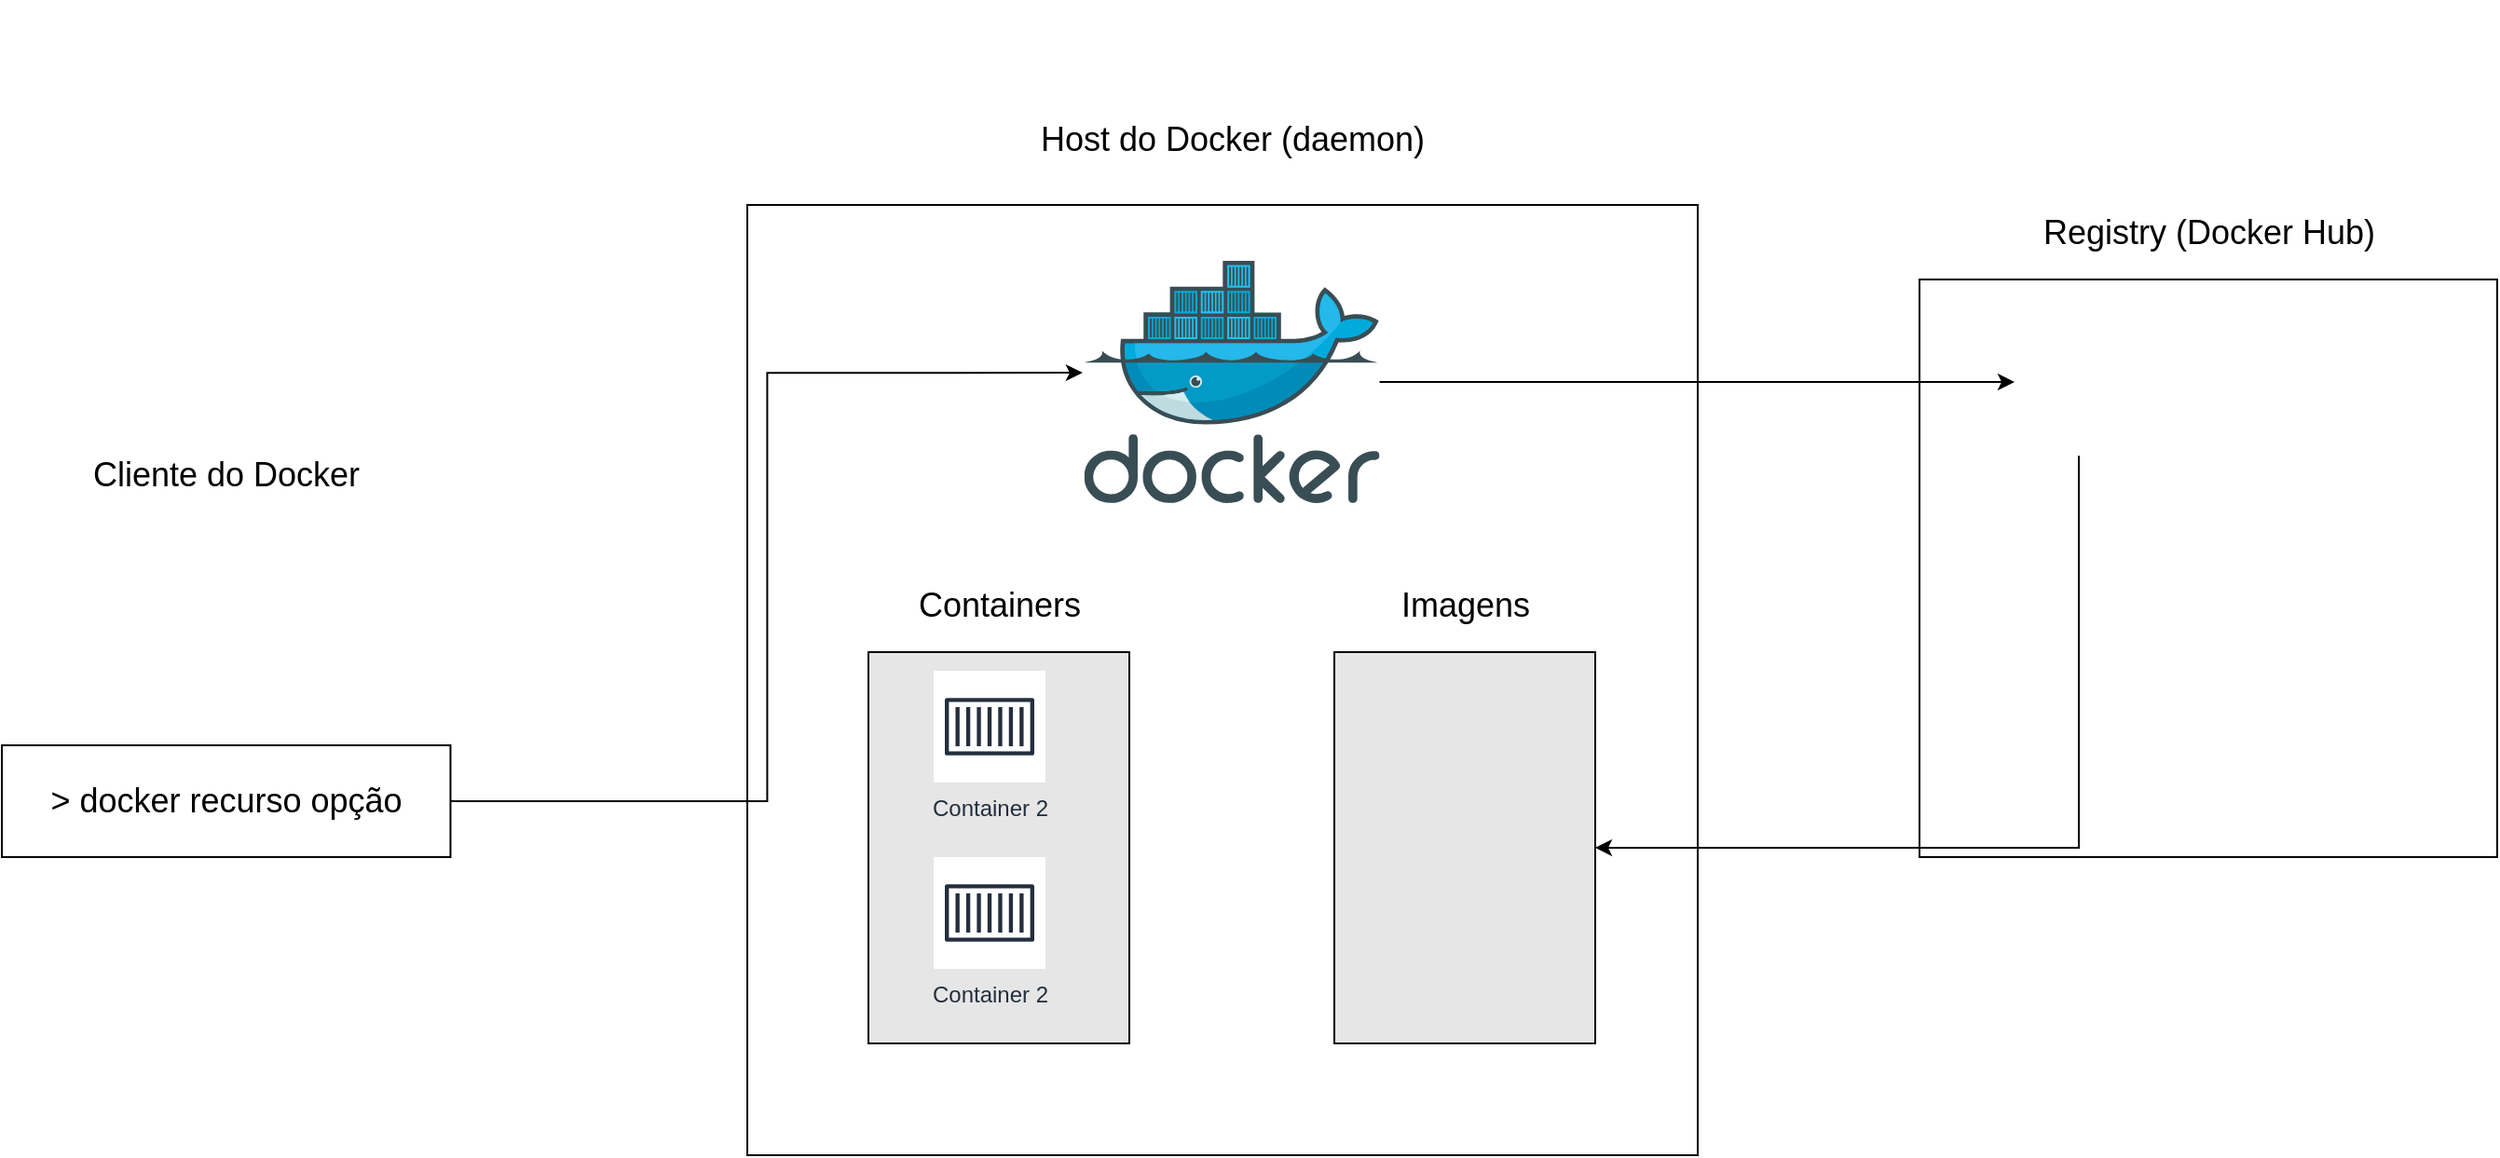 <mxfile version="16.6.6" type="github">
  <diagram id="m-0ma7tffj1yWshXnC1w" name="Page-1">
    <mxGraphModel dx="1612" dy="922" grid="1" gridSize="10" guides="1" tooltips="1" connect="1" arrows="1" fold="1" page="1" pageScale="1" pageWidth="1600" pageHeight="1200" math="0" shadow="0">
      <root>
        <mxCell id="0" />
        <mxCell id="1" parent="0" />
        <UserObject label="" link="https://logodownload.org/wp-content/uploads/2018/03/nginx-logo-1.png" id="wTWTsYv-85-dh2ohFwzL-14">
          <mxCell style="whiteSpace=wrap;html=1;aspect=fixed;fontSize=18;" vertex="1" parent="1">
            <mxGeometry x="1229" y="220" width="310" height="310" as="geometry" />
          </mxCell>
        </UserObject>
        <mxCell id="wTWTsYv-85-dh2ohFwzL-3" value="" style="whiteSpace=wrap;html=1;aspect=fixed;fontSize=18;" vertex="1" parent="1">
          <mxGeometry x="600" y="180" width="510" height="510" as="geometry" />
        </mxCell>
        <mxCell id="wTWTsYv-85-dh2ohFwzL-20" style="edgeStyle=orthogonalEdgeStyle;rounded=0;orthogonalLoop=1;jettySize=auto;html=1;fontSize=18;" edge="1" parent="1" source="wTWTsYv-85-dh2ohFwzL-1" target="wTWTsYv-85-dh2ohFwzL-17">
          <mxGeometry relative="1" as="geometry" />
        </mxCell>
        <mxCell id="wTWTsYv-85-dh2ohFwzL-1" value="" style="sketch=0;aspect=fixed;html=1;points=[];align=center;image;fontSize=12;image=img/lib/mscae/Docker.svg;" vertex="1" parent="1">
          <mxGeometry x="780.73" y="210" width="158.54" height="130" as="geometry" />
        </mxCell>
        <mxCell id="wTWTsYv-85-dh2ohFwzL-5" style="edgeStyle=orthogonalEdgeStyle;rounded=0;orthogonalLoop=1;jettySize=auto;html=1;entryX=-0.005;entryY=0.462;entryDx=0;entryDy=0;entryPerimeter=0;fontSize=18;" edge="1" parent="1" source="wTWTsYv-85-dh2ohFwzL-2" target="wTWTsYv-85-dh2ohFwzL-1">
          <mxGeometry relative="1" as="geometry" />
        </mxCell>
        <mxCell id="wTWTsYv-85-dh2ohFwzL-2" value="&lt;font style=&quot;font-size: 18px&quot;&gt;&amp;gt; docker recurso opção&lt;/font&gt;" style="rounded=0;whiteSpace=wrap;html=1;" vertex="1" parent="1">
          <mxGeometry x="200" y="470" width="240.73" height="60" as="geometry" />
        </mxCell>
        <mxCell id="wTWTsYv-85-dh2ohFwzL-4" value="" style="shape=image;html=1;verticalAlign=top;verticalLabelPosition=bottom;labelBackgroundColor=#ffffff;imageAspect=0;aspect=fixed;image=https://cdn2.iconfinder.com/data/icons/boxicons-logos/24/bxl-docker-128.png;fontSize=18;" vertex="1" parent="1">
          <mxGeometry x="256.37" y="340" width="128" height="128" as="geometry" />
        </mxCell>
        <mxCell id="wTWTsYv-85-dh2ohFwzL-6" value="Cliente do Docker" style="text;html=1;align=center;verticalAlign=middle;resizable=0;points=[];autosize=1;strokeColor=none;fillColor=none;fontSize=18;" vertex="1" parent="1">
          <mxGeometry x="240.37" y="310" width="160" height="30" as="geometry" />
        </mxCell>
        <mxCell id="wTWTsYv-85-dh2ohFwzL-7" value="Host do Docker (daemon)" style="text;html=1;align=center;verticalAlign=middle;resizable=0;points=[];autosize=1;strokeColor=none;fillColor=none;fontSize=18;" vertex="1" parent="1">
          <mxGeometry x="750" y="130" width="220" height="30" as="geometry" />
        </mxCell>
        <mxCell id="wTWTsYv-85-dh2ohFwzL-10" value="" style="rounded=0;whiteSpace=wrap;html=1;fontSize=18;fillColor=#E6E6E6;rotation=90;" vertex="1" parent="1">
          <mxGeometry x="630" y="455" width="210" height="140" as="geometry" />
        </mxCell>
        <mxCell id="wTWTsYv-85-dh2ohFwzL-11" value="" style="rounded=0;whiteSpace=wrap;html=1;fontSize=18;fillColor=#E6E6E6;rotation=90;" vertex="1" parent="1">
          <mxGeometry x="880" y="455" width="210" height="140" as="geometry" />
        </mxCell>
        <mxCell id="wTWTsYv-85-dh2ohFwzL-12" value="Containers" style="text;html=1;align=center;verticalAlign=middle;resizable=0;points=[];autosize=1;strokeColor=none;fillColor=none;fontSize=18;" vertex="1" parent="1">
          <mxGeometry x="685" y="380" width="100" height="30" as="geometry" />
        </mxCell>
        <mxCell id="wTWTsYv-85-dh2ohFwzL-13" value="Imagens" style="text;html=1;align=center;verticalAlign=middle;resizable=0;points=[];autosize=1;strokeColor=none;fillColor=none;fontSize=18;" vertex="1" parent="1">
          <mxGeometry x="945" y="380" width="80" height="30" as="geometry" />
        </mxCell>
        <mxCell id="wTWTsYv-85-dh2ohFwzL-15" value="Registry (Docker Hub)" style="text;html=1;align=center;verticalAlign=middle;resizable=0;points=[];autosize=1;strokeColor=none;fillColor=none;fontSize=18;" vertex="1" parent="1">
          <mxGeometry x="1289" y="180" width="190" height="30" as="geometry" />
        </mxCell>
        <mxCell id="wTWTsYv-85-dh2ohFwzL-16" value="" style="shape=image;html=1;verticalAlign=top;verticalLabelPosition=bottom;labelBackgroundColor=#ffffff;imageAspect=0;aspect=fixed;image=https://cdn0.iconfinder.com/data/icons/social-media-2127/48/social_media_social_media_logo_docker-128.png;fontSize=18;fillColor=#E6E6E6;" vertex="1" parent="1">
          <mxGeometry x="1329" y="70" width="128" height="128" as="geometry" />
        </mxCell>
        <mxCell id="wTWTsYv-85-dh2ohFwzL-21" style="edgeStyle=orthogonalEdgeStyle;rounded=0;orthogonalLoop=1;jettySize=auto;html=1;entryX=0.5;entryY=0;entryDx=0;entryDy=0;fontSize=18;exitX=0.5;exitY=1;exitDx=0;exitDy=0;" edge="1" parent="1" source="wTWTsYv-85-dh2ohFwzL-17" target="wTWTsYv-85-dh2ohFwzL-11">
          <mxGeometry relative="1" as="geometry" />
        </mxCell>
        <mxCell id="wTWTsYv-85-dh2ohFwzL-17" value="" style="shape=image;verticalLabelPosition=bottom;labelBackgroundColor=default;verticalAlign=top;aspect=fixed;imageAspect=0;image=https://logodownload.org/wp-content/uploads/2018/03/nginx-logo-1.png;" vertex="1" parent="1">
          <mxGeometry x="1280" y="235.4" width="69" height="79.2" as="geometry" />
        </mxCell>
        <mxCell id="wTWTsYv-85-dh2ohFwzL-18" value="" style="shape=image;verticalLabelPosition=bottom;labelBackgroundColor=default;verticalAlign=top;aspect=fixed;imageAspect=0;image=https://upload.wikimedia.org/wikipedia/commons/thumb/e/e9/Jenkins_logo.svg/1200px-Jenkins_logo.svg.png;" vertex="1" parent="1">
          <mxGeometry x="1410" y="260.2" width="71.62" height="98.79" as="geometry" />
        </mxCell>
        <mxCell id="wTWTsYv-85-dh2ohFwzL-19" value="" style="shape=image;verticalLabelPosition=bottom;labelBackgroundColor=default;verticalAlign=top;aspect=fixed;imageAspect=0;image=https://upload.wikimedia.org/wikipedia/commons/thumb/9/93/Wordpress_Blue_logo.png/1200px-Wordpress_Blue_logo.png;" vertex="1" parent="1">
          <mxGeometry x="1329" y="365.0" width="90" height="90" as="geometry" />
        </mxCell>
        <mxCell id="wTWTsYv-85-dh2ohFwzL-22" value="" style="shape=image;verticalLabelPosition=bottom;labelBackgroundColor=default;verticalAlign=top;aspect=fixed;imageAspect=0;image=https://logodownload.org/wp-content/uploads/2018/03/nginx-logo-1.png;" vertex="1" parent="1">
          <mxGeometry x="963.22" y="455" width="43.56" height="50" as="geometry" />
        </mxCell>
        <mxCell id="wTWTsYv-85-dh2ohFwzL-24" value="" style="shape=image;verticalLabelPosition=bottom;labelBackgroundColor=default;verticalAlign=top;aspect=fixed;imageAspect=0;image=https://upload.wikimedia.org/wikipedia/commons/thumb/e/e9/Jenkins_logo.svg/1200px-Jenkins_logo.svg.png;" vertex="1" parent="1">
          <mxGeometry x="959.66" y="535" width="47.12" height="65" as="geometry" />
        </mxCell>
        <mxCell id="wTWTsYv-85-dh2ohFwzL-25" value="Container 2" style="sketch=0;outlineConnect=0;fontColor=#232F3E;gradientColor=none;strokeColor=#232F3E;fillColor=#ffffff;dashed=0;verticalLabelPosition=bottom;verticalAlign=top;align=center;html=1;fontSize=12;fontStyle=0;aspect=fixed;shape=mxgraph.aws4.resourceIcon;resIcon=mxgraph.aws4.container_1;" vertex="1" parent="1">
          <mxGeometry x="700" y="430" width="60" height="60" as="geometry" />
        </mxCell>
        <mxCell id="wTWTsYv-85-dh2ohFwzL-26" value="Container 2" style="sketch=0;outlineConnect=0;fontColor=#232F3E;gradientColor=none;strokeColor=#232F3E;fillColor=#ffffff;dashed=0;verticalLabelPosition=bottom;verticalAlign=top;align=center;html=1;fontSize=12;fontStyle=0;aspect=fixed;shape=mxgraph.aws4.resourceIcon;resIcon=mxgraph.aws4.container_1;" vertex="1" parent="1">
          <mxGeometry x="700" y="530" width="60" height="60" as="geometry" />
        </mxCell>
      </root>
    </mxGraphModel>
  </diagram>
</mxfile>
